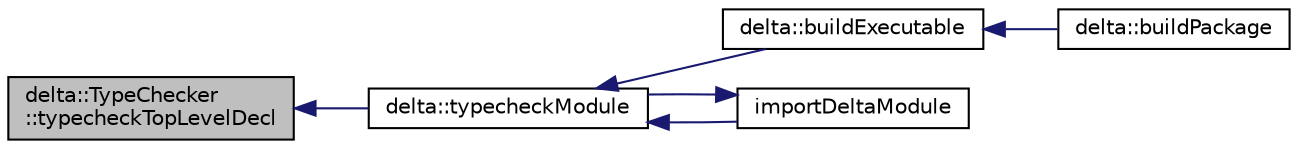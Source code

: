 digraph "delta::TypeChecker::typecheckTopLevelDecl"
{
  edge [fontname="Helvetica",fontsize="10",labelfontname="Helvetica",labelfontsize="10"];
  node [fontname="Helvetica",fontsize="10",shape=record];
  rankdir="LR";
  Node52 [label="delta::TypeChecker\l::typecheckTopLevelDecl",height=0.2,width=0.4,color="black", fillcolor="grey75", style="filled", fontcolor="black"];
  Node52 -> Node53 [dir="back",color="midnightblue",fontsize="10",style="solid",fontname="Helvetica"];
  Node53 [label="delta::typecheckModule",height=0.2,width=0.4,color="black", fillcolor="white", style="filled",URL="$namespacedelta.html#a640468ebe486aee02501f76f96781f90"];
  Node53 -> Node54 [dir="back",color="midnightblue",fontsize="10",style="solid",fontname="Helvetica"];
  Node54 [label="delta::buildExecutable",height=0.2,width=0.4,color="black", fillcolor="white", style="filled",URL="$namespacedelta.html#aea63e33d3ee2ff18ad7c1fefd8bbeca2"];
  Node54 -> Node55 [dir="back",color="midnightblue",fontsize="10",style="solid",fontname="Helvetica"];
  Node55 [label="delta::buildPackage",height=0.2,width=0.4,color="black", fillcolor="white", style="filled",URL="$namespacedelta.html#a608f3203f47e224f518306b184b5cf60"];
  Node53 -> Node56 [dir="back",color="midnightblue",fontsize="10",style="solid",fontname="Helvetica"];
  Node56 [label="importDeltaModule",height=0.2,width=0.4,color="black", fillcolor="white", style="filled",URL="$typecheck_8cpp.html#ab417bb720a37330c53ef816b9d61711c"];
  Node56 -> Node53 [dir="back",color="midnightblue",fontsize="10",style="solid",fontname="Helvetica"];
}
